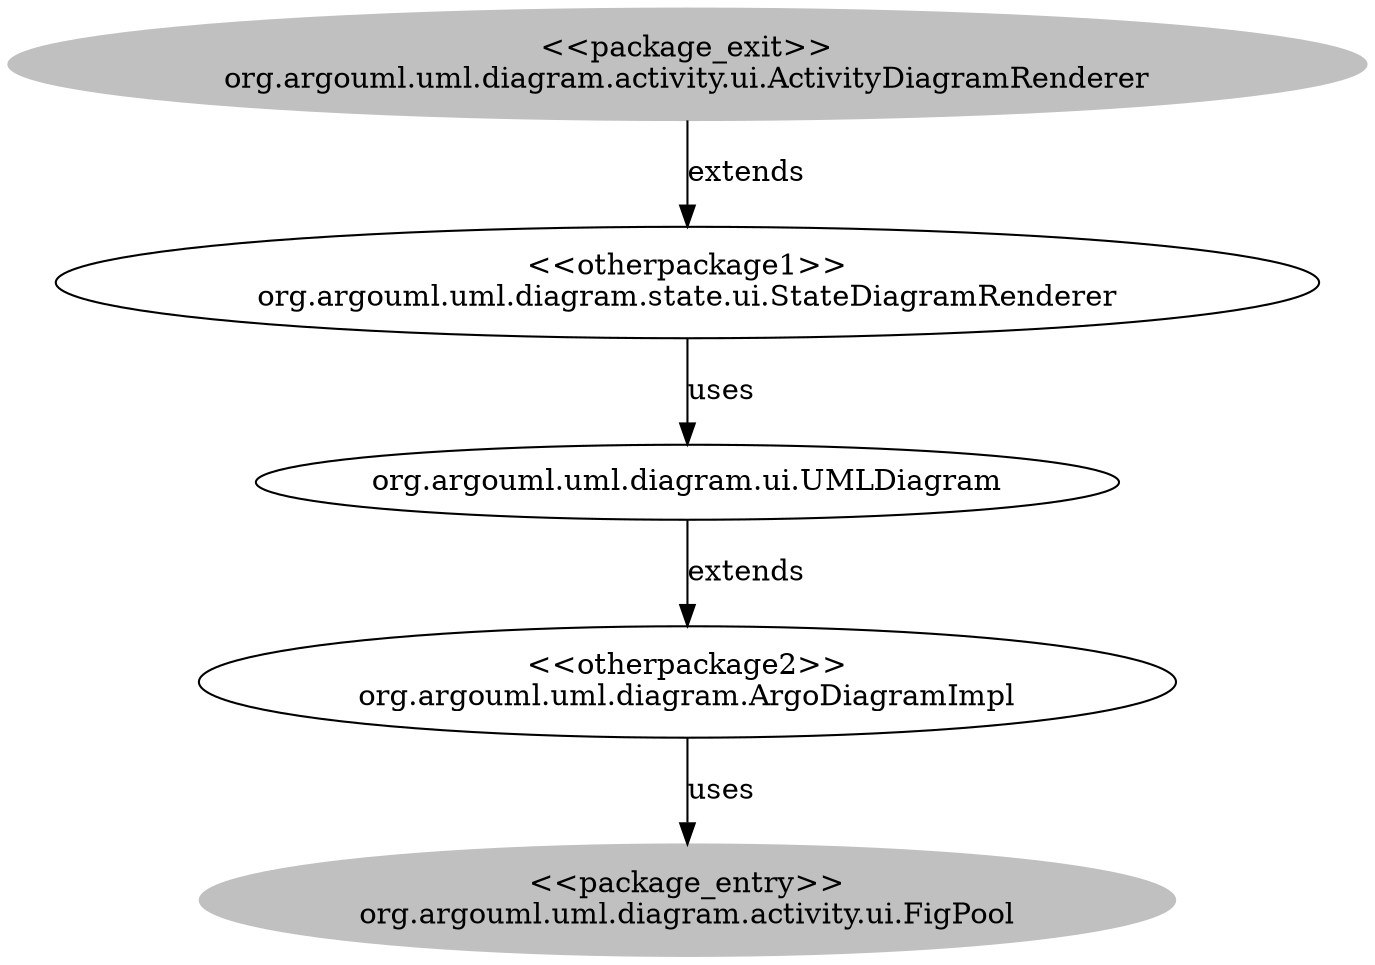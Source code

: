 digraph cd {
	org_argouml_uml_diagram_activity_ui_ActivityDiagramRenderer [label="<<package_exit>>
org.argouml.uml.diagram.activity.ui.ActivityDiagramRenderer",style=filled,color="grey"];
	org_argouml_uml_diagram_activity_ui_FigPool [label="<<package_entry>>
org.argouml.uml.diagram.activity.ui.FigPool",style=filled,color="grey"];
	org_argouml_uml_diagram_state_ui_StateDiagramRenderer [label="<<otherpackage1>>
org.argouml.uml.diagram.state.ui.StateDiagramRenderer"];
	org_argouml_uml_diagram_ArgoDiagramImpl [label="<<otherpackage2>>
org.argouml.uml.diagram.ArgoDiagramImpl"];
	org_argouml_uml_diagram_ui_UMLDiagram [label="org.argouml.uml.diagram.ui.UMLDiagram"];
	org_argouml_uml_diagram_activity_ui_ActivityDiagramRenderer -> org_argouml_uml_diagram_state_ui_StateDiagramRenderer [label=extends];
	org_argouml_uml_diagram_ArgoDiagramImpl -> org_argouml_uml_diagram_activity_ui_FigPool [label=uses];
	org_argouml_uml_diagram_state_ui_StateDiagramRenderer -> org_argouml_uml_diagram_ui_UMLDiagram [label=uses];
	org_argouml_uml_diagram_ui_UMLDiagram -> org_argouml_uml_diagram_ArgoDiagramImpl [label=extends];
}
